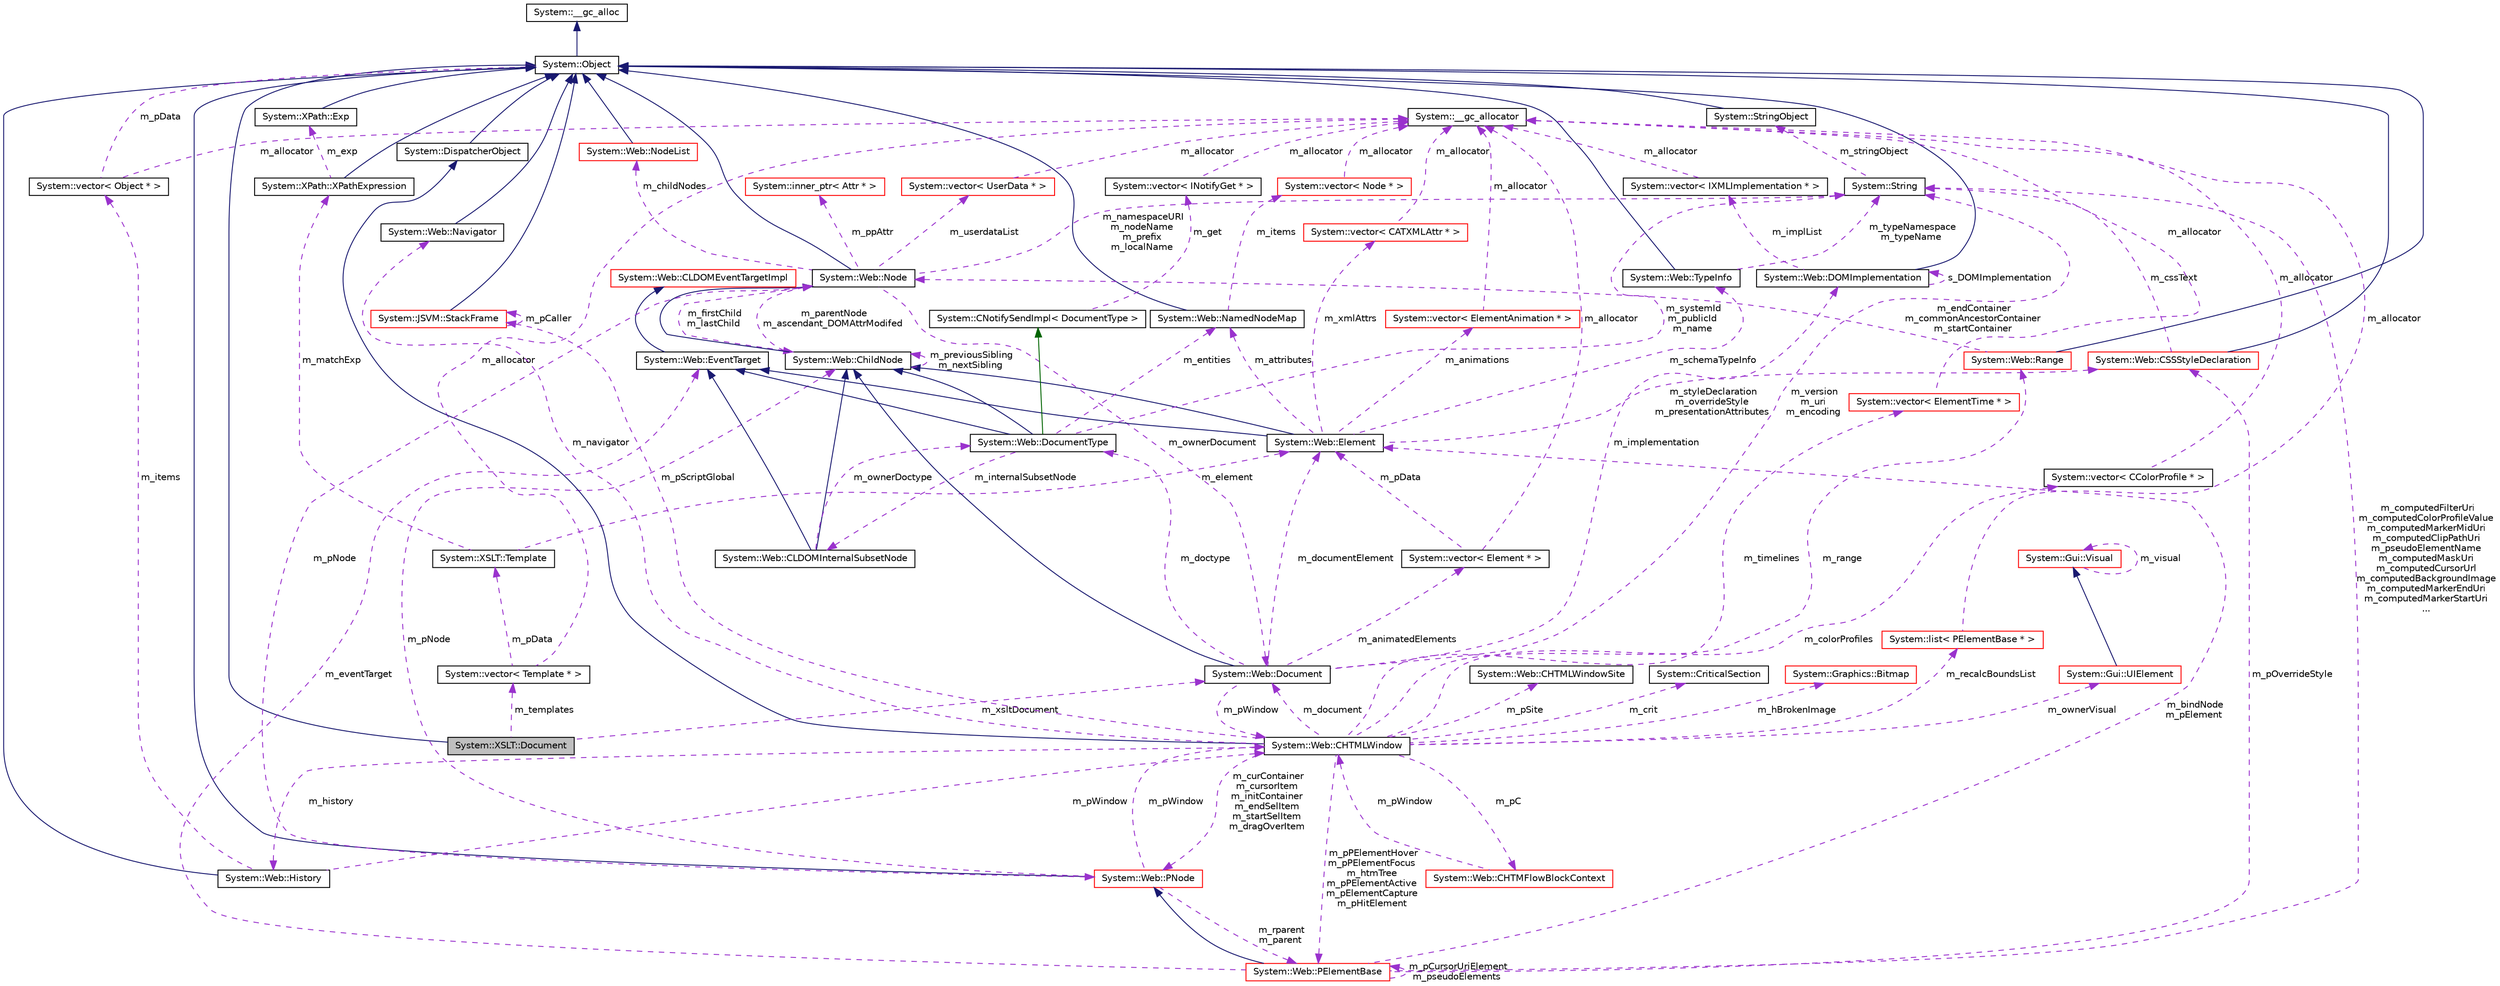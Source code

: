 digraph G
{
  edge [fontname="Helvetica",fontsize="10",labelfontname="Helvetica",labelfontsize="10"];
  node [fontname="Helvetica",fontsize="10",shape=record];
  Node1 [label="System::XSLT::Document",height=0.2,width=0.4,color="black", fillcolor="grey75", style="filled" fontcolor="black"];
  Node2 -> Node1 [dir="back",color="midnightblue",fontsize="10",style="solid",fontname="Helvetica"];
  Node2 [label="System::Object",height=0.2,width=0.4,color="black", fillcolor="white", style="filled",URL="$class_system_1_1_object.html"];
  Node3 -> Node2 [dir="back",color="midnightblue",fontsize="10",style="solid",fontname="Helvetica"];
  Node3 [label="System::__gc_alloc",height=0.2,width=0.4,color="black", fillcolor="white", style="filled",URL="$class_system_1_1____gc__alloc.html"];
  Node4 -> Node1 [dir="back",color="darkorchid3",fontsize="10",style="dashed",label=" m_templates" ,fontname="Helvetica"];
  Node4 [label="System::vector\< Template * \>",height=0.2,width=0.4,color="black", fillcolor="white", style="filled",URL="$class_system_1_1vector.html"];
  Node5 -> Node4 [dir="back",color="darkorchid3",fontsize="10",style="dashed",label=" m_allocator" ,fontname="Helvetica"];
  Node5 [label="System::__gc_allocator",height=0.2,width=0.4,color="black", fillcolor="white", style="filled",URL="$class_system_1_1____gc__allocator.html"];
  Node6 -> Node4 [dir="back",color="darkorchid3",fontsize="10",style="dashed",label=" m_pData" ,fontname="Helvetica"];
  Node6 [label="System::XSLT::Template",height=0.2,width=0.4,color="black", fillcolor="white", style="filled",URL="$class_system_1_1_x_s_l_t_1_1_template.html"];
  Node7 -> Node6 [dir="back",color="darkorchid3",fontsize="10",style="dashed",label=" m_matchExp" ,fontname="Helvetica"];
  Node7 [label="System::XPath::XPathExpression",height=0.2,width=0.4,color="black", fillcolor="white", style="filled",URL="$class_system_1_1_x_path_1_1_x_path_expression.html"];
  Node2 -> Node7 [dir="back",color="midnightblue",fontsize="10",style="solid",fontname="Helvetica"];
  Node8 -> Node7 [dir="back",color="darkorchid3",fontsize="10",style="dashed",label=" m_exp" ,fontname="Helvetica"];
  Node8 [label="System::XPath::Exp",height=0.2,width=0.4,color="black", fillcolor="white", style="filled",URL="$class_system_1_1_x_path_1_1_exp.html"];
  Node2 -> Node8 [dir="back",color="midnightblue",fontsize="10",style="solid",fontname="Helvetica"];
  Node9 -> Node6 [dir="back",color="darkorchid3",fontsize="10",style="dashed",label=" m_element" ,fontname="Helvetica"];
  Node9 [label="System::Web::Element",height=0.2,width=0.4,color="black", fillcolor="white", style="filled",URL="$class_system_1_1_web_1_1_element.html"];
  Node10 -> Node9 [dir="back",color="midnightblue",fontsize="10",style="solid",fontname="Helvetica"];
  Node10 [label="System::Web::ChildNode",height=0.2,width=0.4,color="black", fillcolor="white", style="filled",URL="$class_system_1_1_web_1_1_child_node.html"];
  Node11 -> Node10 [dir="back",color="midnightblue",fontsize="10",style="solid",fontname="Helvetica"];
  Node11 [label="System::Web::Node",height=0.2,width=0.4,color="black", fillcolor="white", style="filled",URL="$class_system_1_1_web_1_1_node.html"];
  Node2 -> Node11 [dir="back",color="midnightblue",fontsize="10",style="solid",fontname="Helvetica"];
  Node12 -> Node11 [dir="back",color="darkorchid3",fontsize="10",style="dashed",label=" m_childNodes" ,fontname="Helvetica"];
  Node12 [label="System::Web::NodeList",height=0.2,width=0.4,color="red", fillcolor="white", style="filled",URL="$class_system_1_1_web_1_1_node_list.html"];
  Node2 -> Node12 [dir="back",color="midnightblue",fontsize="10",style="solid",fontname="Helvetica"];
  Node13 -> Node11 [dir="back",color="darkorchid3",fontsize="10",style="dashed",label=" m_ownerDocument" ,fontname="Helvetica"];
  Node13 [label="System::Web::Document",height=0.2,width=0.4,color="black", fillcolor="white", style="filled",URL="$class_system_1_1_web_1_1_document.html"];
  Node10 -> Node13 [dir="back",color="midnightblue",fontsize="10",style="solid",fontname="Helvetica"];
  Node14 -> Node13 [dir="back",color="darkorchid3",fontsize="10",style="dashed",label=" m_implementation" ,fontname="Helvetica"];
  Node14 [label="System::Web::DOMImplementation",height=0.2,width=0.4,color="black", fillcolor="white", style="filled",URL="$class_system_1_1_web_1_1_d_o_m_implementation.html"];
  Node2 -> Node14 [dir="back",color="midnightblue",fontsize="10",style="solid",fontname="Helvetica"];
  Node14 -> Node14 [dir="back",color="darkorchid3",fontsize="10",style="dashed",label=" s_DOMImplementation" ,fontname="Helvetica"];
  Node15 -> Node14 [dir="back",color="darkorchid3",fontsize="10",style="dashed",label=" m_implList" ,fontname="Helvetica"];
  Node15 [label="System::vector\< IXMLImplementation * \>",height=0.2,width=0.4,color="black", fillcolor="white", style="filled",URL="$class_system_1_1vector.html"];
  Node5 -> Node15 [dir="back",color="darkorchid3",fontsize="10",style="dashed",label=" m_allocator" ,fontname="Helvetica"];
  Node16 -> Node13 [dir="back",color="darkorchid3",fontsize="10",style="dashed",label=" m_doctype" ,fontname="Helvetica"];
  Node16 [label="System::Web::DocumentType",height=0.2,width=0.4,color="black", fillcolor="white", style="filled",URL="$class_system_1_1_web_1_1_document_type.html"];
  Node10 -> Node16 [dir="back",color="midnightblue",fontsize="10",style="solid",fontname="Helvetica"];
  Node17 -> Node16 [dir="back",color="midnightblue",fontsize="10",style="solid",fontname="Helvetica"];
  Node17 [label="System::Web::EventTarget",height=0.2,width=0.4,color="black", fillcolor="white", style="filled",URL="$class_system_1_1_web_1_1_event_target.html"];
  Node18 -> Node17 [dir="back",color="midnightblue",fontsize="10",style="solid",fontname="Helvetica"];
  Node18 [label="System::Web::CLDOMEventTargetImpl",height=0.2,width=0.4,color="red", fillcolor="white", style="filled",URL="$class_system_1_1_web_1_1_c_l_d_o_m_event_target_impl.html"];
  Node19 -> Node16 [dir="back",color="darkgreen",fontsize="10",style="solid",fontname="Helvetica"];
  Node19 [label="System::CNotifySendImpl\< DocumentType \>",height=0.2,width=0.4,color="black", fillcolor="white", style="filled",URL="$class_system_1_1_c_notify_send_impl.html"];
  Node20 -> Node19 [dir="back",color="darkorchid3",fontsize="10",style="dashed",label=" m_get" ,fontname="Helvetica"];
  Node20 [label="System::vector\< INotifyGet * \>",height=0.2,width=0.4,color="black", fillcolor="white", style="filled",URL="$class_system_1_1vector.html"];
  Node5 -> Node20 [dir="back",color="darkorchid3",fontsize="10",style="dashed",label=" m_allocator" ,fontname="Helvetica"];
  Node21 -> Node16 [dir="back",color="darkorchid3",fontsize="10",style="dashed",label=" m_internalSubsetNode" ,fontname="Helvetica"];
  Node21 [label="System::Web::CLDOMInternalSubsetNode",height=0.2,width=0.4,color="black", fillcolor="white", style="filled",URL="$class_system_1_1_web_1_1_c_l_d_o_m_internal_subset_node.html"];
  Node10 -> Node21 [dir="back",color="midnightblue",fontsize="10",style="solid",fontname="Helvetica"];
  Node17 -> Node21 [dir="back",color="midnightblue",fontsize="10",style="solid",fontname="Helvetica"];
  Node16 -> Node21 [dir="back",color="darkorchid3",fontsize="10",style="dashed",label=" m_ownerDoctype" ,fontname="Helvetica"];
  Node22 -> Node16 [dir="back",color="darkorchid3",fontsize="10",style="dashed",label=" m_entities" ,fontname="Helvetica"];
  Node22 [label="System::Web::NamedNodeMap",height=0.2,width=0.4,color="black", fillcolor="white", style="filled",URL="$class_system_1_1_web_1_1_named_node_map.html"];
  Node2 -> Node22 [dir="back",color="midnightblue",fontsize="10",style="solid",fontname="Helvetica"];
  Node23 -> Node22 [dir="back",color="darkorchid3",fontsize="10",style="dashed",label=" m_items" ,fontname="Helvetica"];
  Node23 [label="System::vector\< Node * \>",height=0.2,width=0.4,color="red", fillcolor="white", style="filled",URL="$class_system_1_1vector.html"];
  Node5 -> Node23 [dir="back",color="darkorchid3",fontsize="10",style="dashed",label=" m_allocator" ,fontname="Helvetica"];
  Node24 -> Node16 [dir="back",color="darkorchid3",fontsize="10",style="dashed",label=" m_systemId\nm_publicId\nm_name" ,fontname="Helvetica"];
  Node24 [label="System::String",height=0.2,width=0.4,color="black", fillcolor="white", style="filled",URL="$class_system_1_1_string.html"];
  Node25 -> Node24 [dir="back",color="darkorchid3",fontsize="10",style="dashed",label=" m_stringObject" ,fontname="Helvetica"];
  Node25 [label="System::StringObject",height=0.2,width=0.4,color="black", fillcolor="white", style="filled",URL="$class_system_1_1_string_object.html"];
  Node2 -> Node25 [dir="back",color="midnightblue",fontsize="10",style="solid",fontname="Helvetica"];
  Node26 -> Node13 [dir="back",color="darkorchid3",fontsize="10",style="dashed",label=" m_animatedElements" ,fontname="Helvetica"];
  Node26 [label="System::vector\< Element * \>",height=0.2,width=0.4,color="black", fillcolor="white", style="filled",URL="$class_system_1_1vector.html"];
  Node5 -> Node26 [dir="back",color="darkorchid3",fontsize="10",style="dashed",label=" m_allocator" ,fontname="Helvetica"];
  Node9 -> Node26 [dir="back",color="darkorchid3",fontsize="10",style="dashed",label=" m_pData" ,fontname="Helvetica"];
  Node27 -> Node13 [dir="back",color="darkorchid3",fontsize="10",style="dashed",label=" m_pWindow" ,fontname="Helvetica"];
  Node27 [label="System::Web::CHTMLWindow",height=0.2,width=0.4,color="black", fillcolor="white", style="filled",URL="$class_system_1_1_web_1_1_c_h_t_m_l_window.html"];
  Node28 -> Node27 [dir="back",color="midnightblue",fontsize="10",style="solid",fontname="Helvetica"];
  Node28 [label="System::DispatcherObject",height=0.2,width=0.4,color="black", fillcolor="white", style="filled",URL="$class_system_1_1_dispatcher_object.html"];
  Node2 -> Node28 [dir="back",color="midnightblue",fontsize="10",style="solid",fontname="Helvetica"];
  Node29 -> Node27 [dir="back",color="darkorchid3",fontsize="10",style="dashed",label=" m_pSite" ,fontname="Helvetica"];
  Node29 [label="System::Web::CHTMLWindowSite",height=0.2,width=0.4,color="black", fillcolor="white", style="filled",URL="$class_system_1_1_web_1_1_c_h_t_m_l_window_site.html"];
  Node13 -> Node27 [dir="back",color="darkorchid3",fontsize="10",style="dashed",label=" m_document" ,fontname="Helvetica"];
  Node30 -> Node27 [dir="back",color="darkorchid3",fontsize="10",style="dashed",label=" m_crit" ,fontname="Helvetica"];
  Node30 [label="System::CriticalSection",height=0.2,width=0.4,color="black", fillcolor="white", style="filled",URL="$class_system_1_1_critical_section.html"];
  Node31 -> Node27 [dir="back",color="darkorchid3",fontsize="10",style="dashed",label=" m_navigator" ,fontname="Helvetica"];
  Node31 [label="System::Web::Navigator",height=0.2,width=0.4,color="black", fillcolor="white", style="filled",URL="$class_system_1_1_web_1_1_navigator.html"];
  Node2 -> Node31 [dir="back",color="midnightblue",fontsize="10",style="solid",fontname="Helvetica"];
  Node32 -> Node27 [dir="back",color="darkorchid3",fontsize="10",style="dashed",label=" m_history" ,fontname="Helvetica"];
  Node32 [label="System::Web::History",height=0.2,width=0.4,color="black", fillcolor="white", style="filled",URL="$class_system_1_1_web_1_1_history.html"];
  Node2 -> Node32 [dir="back",color="midnightblue",fontsize="10",style="solid",fontname="Helvetica"];
  Node27 -> Node32 [dir="back",color="darkorchid3",fontsize="10",style="dashed",label=" m_pWindow" ,fontname="Helvetica"];
  Node33 -> Node32 [dir="back",color="darkorchid3",fontsize="10",style="dashed",label=" m_items" ,fontname="Helvetica"];
  Node33 [label="System::vector\< Object * \>",height=0.2,width=0.4,color="black", fillcolor="white", style="filled",URL="$class_system_1_1vector.html"];
  Node5 -> Node33 [dir="back",color="darkorchid3",fontsize="10",style="dashed",label=" m_allocator" ,fontname="Helvetica"];
  Node2 -> Node33 [dir="back",color="darkorchid3",fontsize="10",style="dashed",label=" m_pData" ,fontname="Helvetica"];
  Node34 -> Node27 [dir="back",color="darkorchid3",fontsize="10",style="dashed",label=" m_ownerVisual" ,fontname="Helvetica"];
  Node34 [label="System::Gui::UIElement",height=0.2,width=0.4,color="red", fillcolor="white", style="filled",URL="$class_system_1_1_gui_1_1_u_i_element.html"];
  Node35 -> Node34 [dir="back",color="midnightblue",fontsize="10",style="solid",fontname="Helvetica"];
  Node35 [label="System::Gui::Visual",height=0.2,width=0.4,color="red", fillcolor="white", style="filled",URL="$class_system_1_1_gui_1_1_visual.html"];
  Node35 -> Node35 [dir="back",color="darkorchid3",fontsize="10",style="dashed",label=" m_visual" ,fontname="Helvetica"];
  Node36 -> Node27 [dir="back",color="darkorchid3",fontsize="10",style="dashed",label=" m_timelines" ,fontname="Helvetica"];
  Node36 [label="System::vector\< ElementTime * \>",height=0.2,width=0.4,color="red", fillcolor="white", style="filled",URL="$class_system_1_1vector.html"];
  Node5 -> Node36 [dir="back",color="darkorchid3",fontsize="10",style="dashed",label=" m_allocator" ,fontname="Helvetica"];
  Node37 -> Node27 [dir="back",color="darkorchid3",fontsize="10",style="dashed",label=" m_pC" ,fontname="Helvetica"];
  Node37 [label="System::Web::CHTMFlowBlockContext",height=0.2,width=0.4,color="red", fillcolor="white", style="filled",URL="$class_system_1_1_web_1_1_c_h_t_m_flow_block_context.html"];
  Node27 -> Node37 [dir="back",color="darkorchid3",fontsize="10",style="dashed",label=" m_pWindow" ,fontname="Helvetica"];
  Node38 -> Node27 [dir="back",color="darkorchid3",fontsize="10",style="dashed",label=" m_range" ,fontname="Helvetica"];
  Node38 [label="System::Web::Range",height=0.2,width=0.4,color="red", fillcolor="white", style="filled",URL="$class_system_1_1_web_1_1_range.html"];
  Node2 -> Node38 [dir="back",color="midnightblue",fontsize="10",style="solid",fontname="Helvetica"];
  Node11 -> Node38 [dir="back",color="darkorchid3",fontsize="10",style="dashed",label=" m_endContainer\nm_commonAncestorContainer\nm_startContainer" ,fontname="Helvetica"];
  Node39 -> Node27 [dir="back",color="darkorchid3",fontsize="10",style="dashed",label=" m_curContainer\nm_cursorItem\nm_initContainer\nm_endSelItem\nm_startSelItem\nm_dragOverItem" ,fontname="Helvetica"];
  Node39 [label="System::Web::PNode",height=0.2,width=0.4,color="red", fillcolor="white", style="filled",URL="$class_system_1_1_web_1_1_p_node.html"];
  Node2 -> Node39 [dir="back",color="midnightblue",fontsize="10",style="solid",fontname="Helvetica"];
  Node27 -> Node39 [dir="back",color="darkorchid3",fontsize="10",style="dashed",label=" m_pWindow" ,fontname="Helvetica"];
  Node40 -> Node39 [dir="back",color="darkorchid3",fontsize="10",style="dashed",label=" m_rparent\nm_parent" ,fontname="Helvetica"];
  Node40 [label="System::Web::PElementBase",height=0.2,width=0.4,color="red", fillcolor="white", style="filled",URL="$class_system_1_1_web_1_1_p_element_base.html"];
  Node39 -> Node40 [dir="back",color="midnightblue",fontsize="10",style="solid",fontname="Helvetica"];
  Node17 -> Node40 [dir="back",color="darkorchid3",fontsize="10",style="dashed",label=" m_eventTarget" ,fontname="Helvetica"];
  Node24 -> Node40 [dir="back",color="darkorchid3",fontsize="10",style="dashed",label=" m_computedFilterUri\nm_computedColorProfileValue\nm_computedMarkerMidUri\nm_computedClipPathUri\nm_pseudoElementName\nm_computedMaskUri\nm_computedCursorUrl\nm_computedBackgroundImage\nm_computedMarkerEndUri\nm_computedMarkerStartUri\n..." ,fontname="Helvetica"];
  Node41 -> Node40 [dir="back",color="darkorchid3",fontsize="10",style="dashed",label=" m_pOverrideStyle" ,fontname="Helvetica"];
  Node41 [label="System::Web::CSSStyleDeclaration",height=0.2,width=0.4,color="red", fillcolor="white", style="filled",URL="$class_system_1_1_web_1_1_c_s_s_style_declaration.html"];
  Node2 -> Node41 [dir="back",color="midnightblue",fontsize="10",style="solid",fontname="Helvetica"];
  Node24 -> Node41 [dir="back",color="darkorchid3",fontsize="10",style="dashed",label=" m_cssText" ,fontname="Helvetica"];
  Node9 -> Node40 [dir="back",color="darkorchid3",fontsize="10",style="dashed",label=" m_bindNode\nm_pElement" ,fontname="Helvetica"];
  Node40 -> Node40 [dir="back",color="darkorchid3",fontsize="10",style="dashed",label=" m_pCursorUriElement\nm_pseudoElements" ,fontname="Helvetica"];
  Node10 -> Node39 [dir="back",color="darkorchid3",fontsize="10",style="dashed",label=" m_pNode" ,fontname="Helvetica"];
  Node42 -> Node27 [dir="back",color="darkorchid3",fontsize="10",style="dashed",label=" m_hBrokenImage" ,fontname="Helvetica"];
  Node42 [label="System::Graphics::Bitmap",height=0.2,width=0.4,color="red", fillcolor="white", style="filled",URL="$class_system_1_1_graphics_1_1_bitmap.html"];
  Node43 -> Node27 [dir="back",color="darkorchid3",fontsize="10",style="dashed",label=" m_colorProfiles" ,fontname="Helvetica"];
  Node43 [label="System::vector\< CColorProfile * \>",height=0.2,width=0.4,color="black", fillcolor="white", style="filled",URL="$class_system_1_1vector.html"];
  Node5 -> Node43 [dir="back",color="darkorchid3",fontsize="10",style="dashed",label=" m_allocator" ,fontname="Helvetica"];
  Node40 -> Node27 [dir="back",color="darkorchid3",fontsize="10",style="dashed",label=" m_pPElementHover\nm_pPElementFocus\nm_htmTree\nm_pPElementActive\nm_pElementCapture\nm_pHitElement" ,fontname="Helvetica"];
  Node44 -> Node27 [dir="back",color="darkorchid3",fontsize="10",style="dashed",label=" m_pScriptGlobal" ,fontname="Helvetica"];
  Node44 [label="System::JSVM::StackFrame",height=0.2,width=0.4,color="red", fillcolor="white", style="filled",URL="$class_system_1_1_j_s_v_m_1_1_stack_frame.html"];
  Node2 -> Node44 [dir="back",color="midnightblue",fontsize="10",style="solid",fontname="Helvetica"];
  Node44 -> Node44 [dir="back",color="darkorchid3",fontsize="10",style="dashed",label=" m_pCaller" ,fontname="Helvetica"];
  Node45 -> Node27 [dir="back",color="darkorchid3",fontsize="10",style="dashed",label=" m_recalcBoundsList" ,fontname="Helvetica"];
  Node45 [label="System::list\< PElementBase * \>",height=0.2,width=0.4,color="red", fillcolor="white", style="filled",URL="$class_system_1_1list.html"];
  Node5 -> Node45 [dir="back",color="darkorchid3",fontsize="10",style="dashed",label=" m_allocator" ,fontname="Helvetica"];
  Node24 -> Node13 [dir="back",color="darkorchid3",fontsize="10",style="dashed",label=" m_version\nm_uri\nm_encoding" ,fontname="Helvetica"];
  Node9 -> Node13 [dir="back",color="darkorchid3",fontsize="10",style="dashed",label=" m_documentElement" ,fontname="Helvetica"];
  Node24 -> Node11 [dir="back",color="darkorchid3",fontsize="10",style="dashed",label=" m_namespaceURI\nm_nodeName\nm_prefix\nm_localName" ,fontname="Helvetica"];
  Node39 -> Node11 [dir="back",color="darkorchid3",fontsize="10",style="dashed",label=" m_pNode" ,fontname="Helvetica"];
  Node10 -> Node11 [dir="back",color="darkorchid3",fontsize="10",style="dashed",label=" m_firstChild\nm_lastChild" ,fontname="Helvetica"];
  Node46 -> Node11 [dir="back",color="darkorchid3",fontsize="10",style="dashed",label=" m_userdataList" ,fontname="Helvetica"];
  Node46 [label="System::vector\< UserData * \>",height=0.2,width=0.4,color="red", fillcolor="white", style="filled",URL="$class_system_1_1vector.html"];
  Node5 -> Node46 [dir="back",color="darkorchid3",fontsize="10",style="dashed",label=" m_allocator" ,fontname="Helvetica"];
  Node47 -> Node11 [dir="back",color="darkorchid3",fontsize="10",style="dashed",label=" m_ppAttr" ,fontname="Helvetica"];
  Node47 [label="System::inner_ptr\< Attr * \>",height=0.2,width=0.4,color="red", fillcolor="white", style="filled",URL="$class_system_1_1inner__ptr.html"];
  Node11 -> Node10 [dir="back",color="darkorchid3",fontsize="10",style="dashed",label=" m_parentNode\nm_ascendant_DOMAttrModifed" ,fontname="Helvetica"];
  Node10 -> Node10 [dir="back",color="darkorchid3",fontsize="10",style="dashed",label=" m_previousSibling\nm_nextSibling" ,fontname="Helvetica"];
  Node17 -> Node9 [dir="back",color="midnightblue",fontsize="10",style="solid",fontname="Helvetica"];
  Node48 -> Node9 [dir="back",color="darkorchid3",fontsize="10",style="dashed",label=" m_xmlAttrs" ,fontname="Helvetica"];
  Node48 [label="System::vector\< CATXMLAttr * \>",height=0.2,width=0.4,color="red", fillcolor="white", style="filled",URL="$class_system_1_1vector.html"];
  Node5 -> Node48 [dir="back",color="darkorchid3",fontsize="10",style="dashed",label=" m_allocator" ,fontname="Helvetica"];
  Node22 -> Node9 [dir="back",color="darkorchid3",fontsize="10",style="dashed",label=" m_attributes" ,fontname="Helvetica"];
  Node49 -> Node9 [dir="back",color="darkorchid3",fontsize="10",style="dashed",label=" m_schemaTypeInfo" ,fontname="Helvetica"];
  Node49 [label="System::Web::TypeInfo",height=0.2,width=0.4,color="black", fillcolor="white", style="filled",URL="$class_system_1_1_web_1_1_type_info.html"];
  Node2 -> Node49 [dir="back",color="midnightblue",fontsize="10",style="solid",fontname="Helvetica"];
  Node24 -> Node49 [dir="back",color="darkorchid3",fontsize="10",style="dashed",label=" m_typeNamespace\nm_typeName" ,fontname="Helvetica"];
  Node41 -> Node9 [dir="back",color="darkorchid3",fontsize="10",style="dashed",label=" m_styleDeclaration\nm_overrideStyle\nm_presentationAttributes" ,fontname="Helvetica"];
  Node50 -> Node9 [dir="back",color="darkorchid3",fontsize="10",style="dashed",label=" m_animations" ,fontname="Helvetica"];
  Node50 [label="System::vector\< ElementAnimation * \>",height=0.2,width=0.4,color="red", fillcolor="white", style="filled",URL="$class_system_1_1vector.html"];
  Node5 -> Node50 [dir="back",color="darkorchid3",fontsize="10",style="dashed",label=" m_allocator" ,fontname="Helvetica"];
  Node13 -> Node1 [dir="back",color="darkorchid3",fontsize="10",style="dashed",label=" m_xsltDocument" ,fontname="Helvetica"];
}
